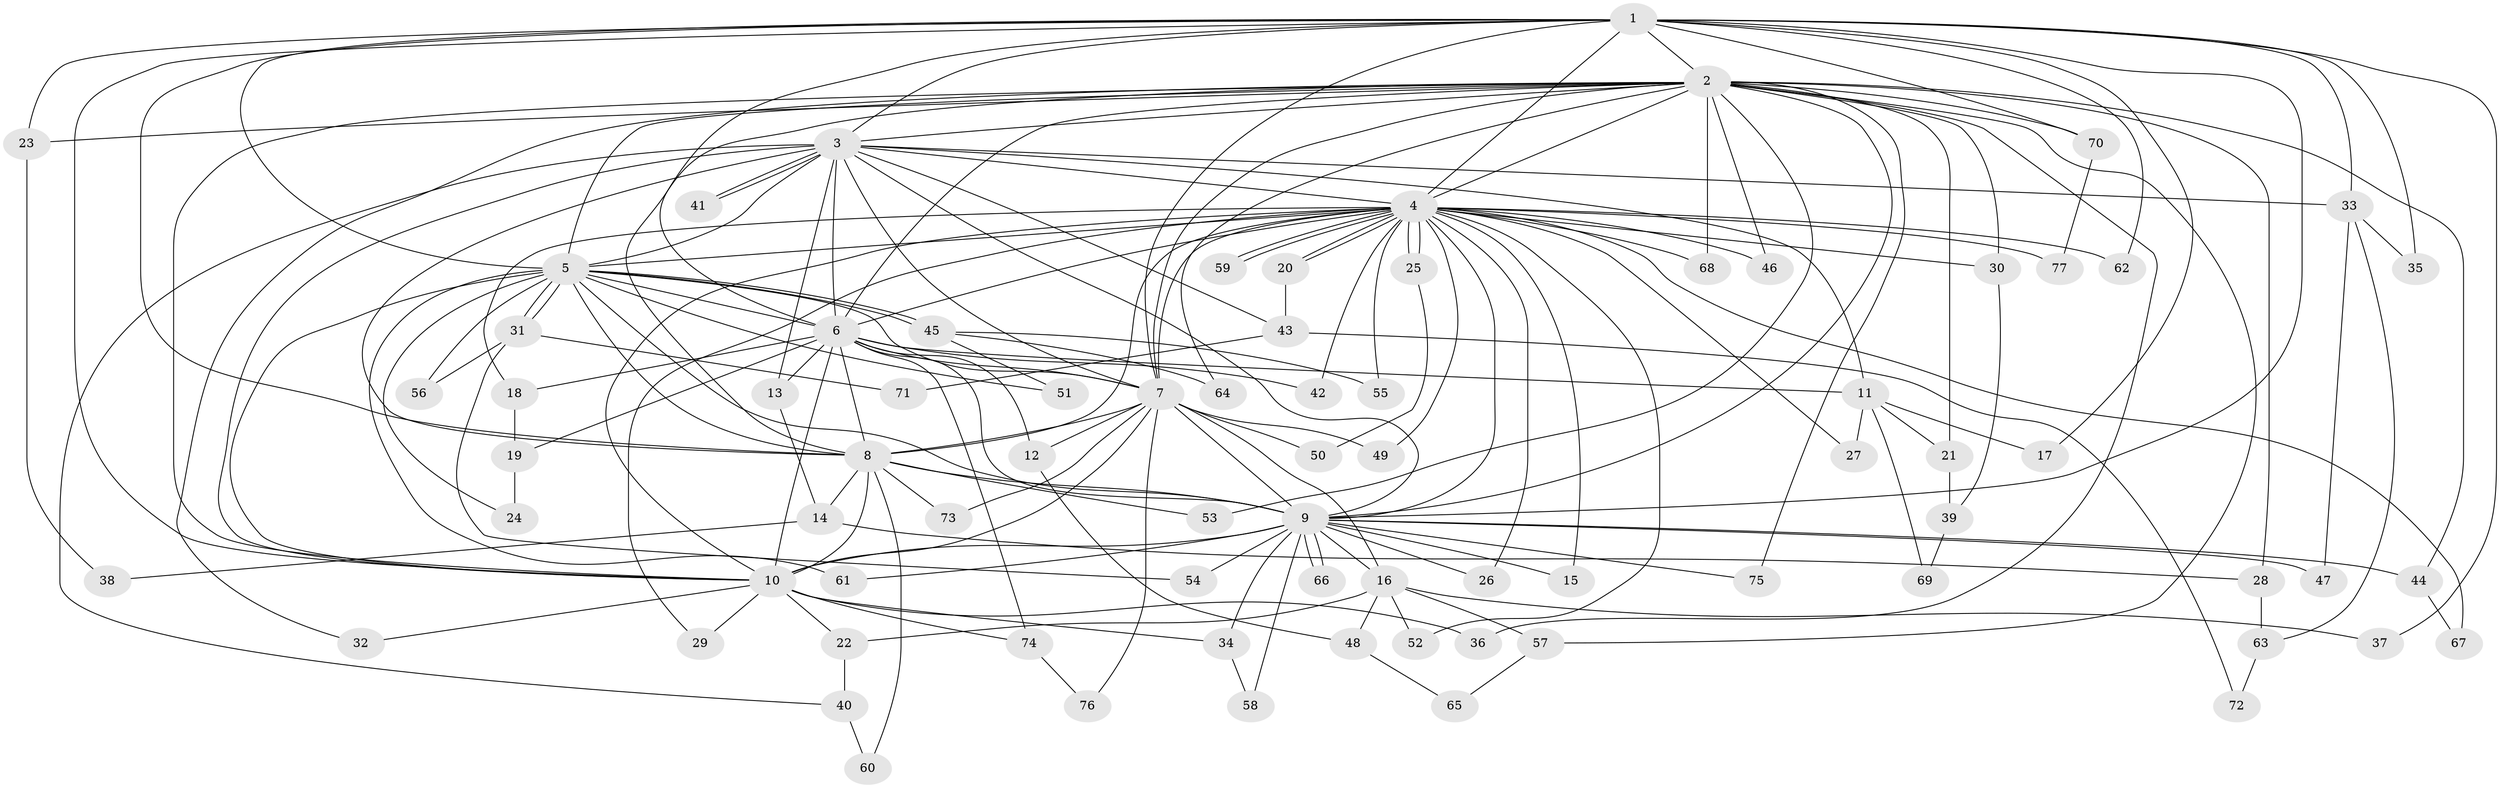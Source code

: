 // coarse degree distribution, {2: 0.13043478260869565, 1: 0.7391304347826086, 4: 0.043478260869565216, 19: 0.043478260869565216, 6: 0.043478260869565216}
// Generated by graph-tools (version 1.1) at 2025/47/03/04/25 21:47:36]
// undirected, 77 vertices, 179 edges
graph export_dot {
graph [start="1"]
  node [color=gray90,style=filled];
  1;
  2;
  3;
  4;
  5;
  6;
  7;
  8;
  9;
  10;
  11;
  12;
  13;
  14;
  15;
  16;
  17;
  18;
  19;
  20;
  21;
  22;
  23;
  24;
  25;
  26;
  27;
  28;
  29;
  30;
  31;
  32;
  33;
  34;
  35;
  36;
  37;
  38;
  39;
  40;
  41;
  42;
  43;
  44;
  45;
  46;
  47;
  48;
  49;
  50;
  51;
  52;
  53;
  54;
  55;
  56;
  57;
  58;
  59;
  60;
  61;
  62;
  63;
  64;
  65;
  66;
  67;
  68;
  69;
  70;
  71;
  72;
  73;
  74;
  75;
  76;
  77;
  1 -- 2;
  1 -- 3;
  1 -- 4;
  1 -- 5;
  1 -- 6;
  1 -- 7;
  1 -- 8;
  1 -- 9;
  1 -- 10;
  1 -- 17;
  1 -- 23;
  1 -- 33;
  1 -- 35;
  1 -- 37;
  1 -- 62;
  1 -- 70;
  2 -- 3;
  2 -- 4;
  2 -- 5;
  2 -- 6;
  2 -- 7;
  2 -- 8;
  2 -- 9;
  2 -- 10;
  2 -- 21;
  2 -- 23;
  2 -- 28;
  2 -- 30;
  2 -- 32;
  2 -- 36;
  2 -- 44;
  2 -- 46;
  2 -- 53;
  2 -- 57;
  2 -- 64;
  2 -- 68;
  2 -- 70;
  2 -- 75;
  3 -- 4;
  3 -- 5;
  3 -- 6;
  3 -- 7;
  3 -- 8;
  3 -- 9;
  3 -- 10;
  3 -- 11;
  3 -- 13;
  3 -- 33;
  3 -- 40;
  3 -- 41;
  3 -- 41;
  3 -- 43;
  4 -- 5;
  4 -- 6;
  4 -- 7;
  4 -- 8;
  4 -- 9;
  4 -- 10;
  4 -- 15;
  4 -- 18;
  4 -- 20;
  4 -- 20;
  4 -- 25;
  4 -- 25;
  4 -- 26;
  4 -- 27;
  4 -- 29;
  4 -- 30;
  4 -- 42;
  4 -- 46;
  4 -- 49;
  4 -- 52;
  4 -- 55;
  4 -- 59;
  4 -- 59;
  4 -- 62;
  4 -- 67;
  4 -- 68;
  4 -- 77;
  5 -- 6;
  5 -- 7;
  5 -- 8;
  5 -- 9;
  5 -- 10;
  5 -- 24;
  5 -- 31;
  5 -- 31;
  5 -- 45;
  5 -- 45;
  5 -- 51;
  5 -- 56;
  5 -- 61;
  6 -- 7;
  6 -- 8;
  6 -- 9;
  6 -- 10;
  6 -- 11;
  6 -- 12;
  6 -- 13;
  6 -- 18;
  6 -- 19;
  6 -- 42;
  6 -- 74;
  7 -- 8;
  7 -- 9;
  7 -- 10;
  7 -- 12;
  7 -- 16;
  7 -- 49;
  7 -- 50;
  7 -- 73;
  7 -- 76;
  8 -- 9;
  8 -- 10;
  8 -- 14;
  8 -- 53;
  8 -- 60;
  8 -- 73;
  9 -- 10;
  9 -- 15;
  9 -- 16;
  9 -- 26;
  9 -- 34;
  9 -- 44;
  9 -- 47;
  9 -- 54;
  9 -- 58;
  9 -- 61;
  9 -- 66;
  9 -- 66;
  9 -- 75;
  10 -- 22;
  10 -- 29;
  10 -- 32;
  10 -- 34;
  10 -- 36;
  10 -- 74;
  11 -- 17;
  11 -- 21;
  11 -- 27;
  11 -- 69;
  12 -- 48;
  13 -- 14;
  14 -- 28;
  14 -- 38;
  16 -- 22;
  16 -- 37;
  16 -- 48;
  16 -- 52;
  16 -- 57;
  18 -- 19;
  19 -- 24;
  20 -- 43;
  21 -- 39;
  22 -- 40;
  23 -- 38;
  25 -- 50;
  28 -- 63;
  30 -- 39;
  31 -- 54;
  31 -- 56;
  31 -- 71;
  33 -- 35;
  33 -- 47;
  33 -- 63;
  34 -- 58;
  39 -- 69;
  40 -- 60;
  43 -- 71;
  43 -- 72;
  44 -- 67;
  45 -- 51;
  45 -- 55;
  45 -- 64;
  48 -- 65;
  57 -- 65;
  63 -- 72;
  70 -- 77;
  74 -- 76;
}
